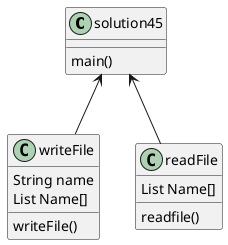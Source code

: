 @startuml
'https://plantuml.com/class-diagram

solution45 <-- writeFile
solution45 <-- readFile


class writeFile {
String name
List Name[]
writeFile()
}

class readFile {
List Name[]
readfile()
}

class solution45 {
main()
}


@enduml